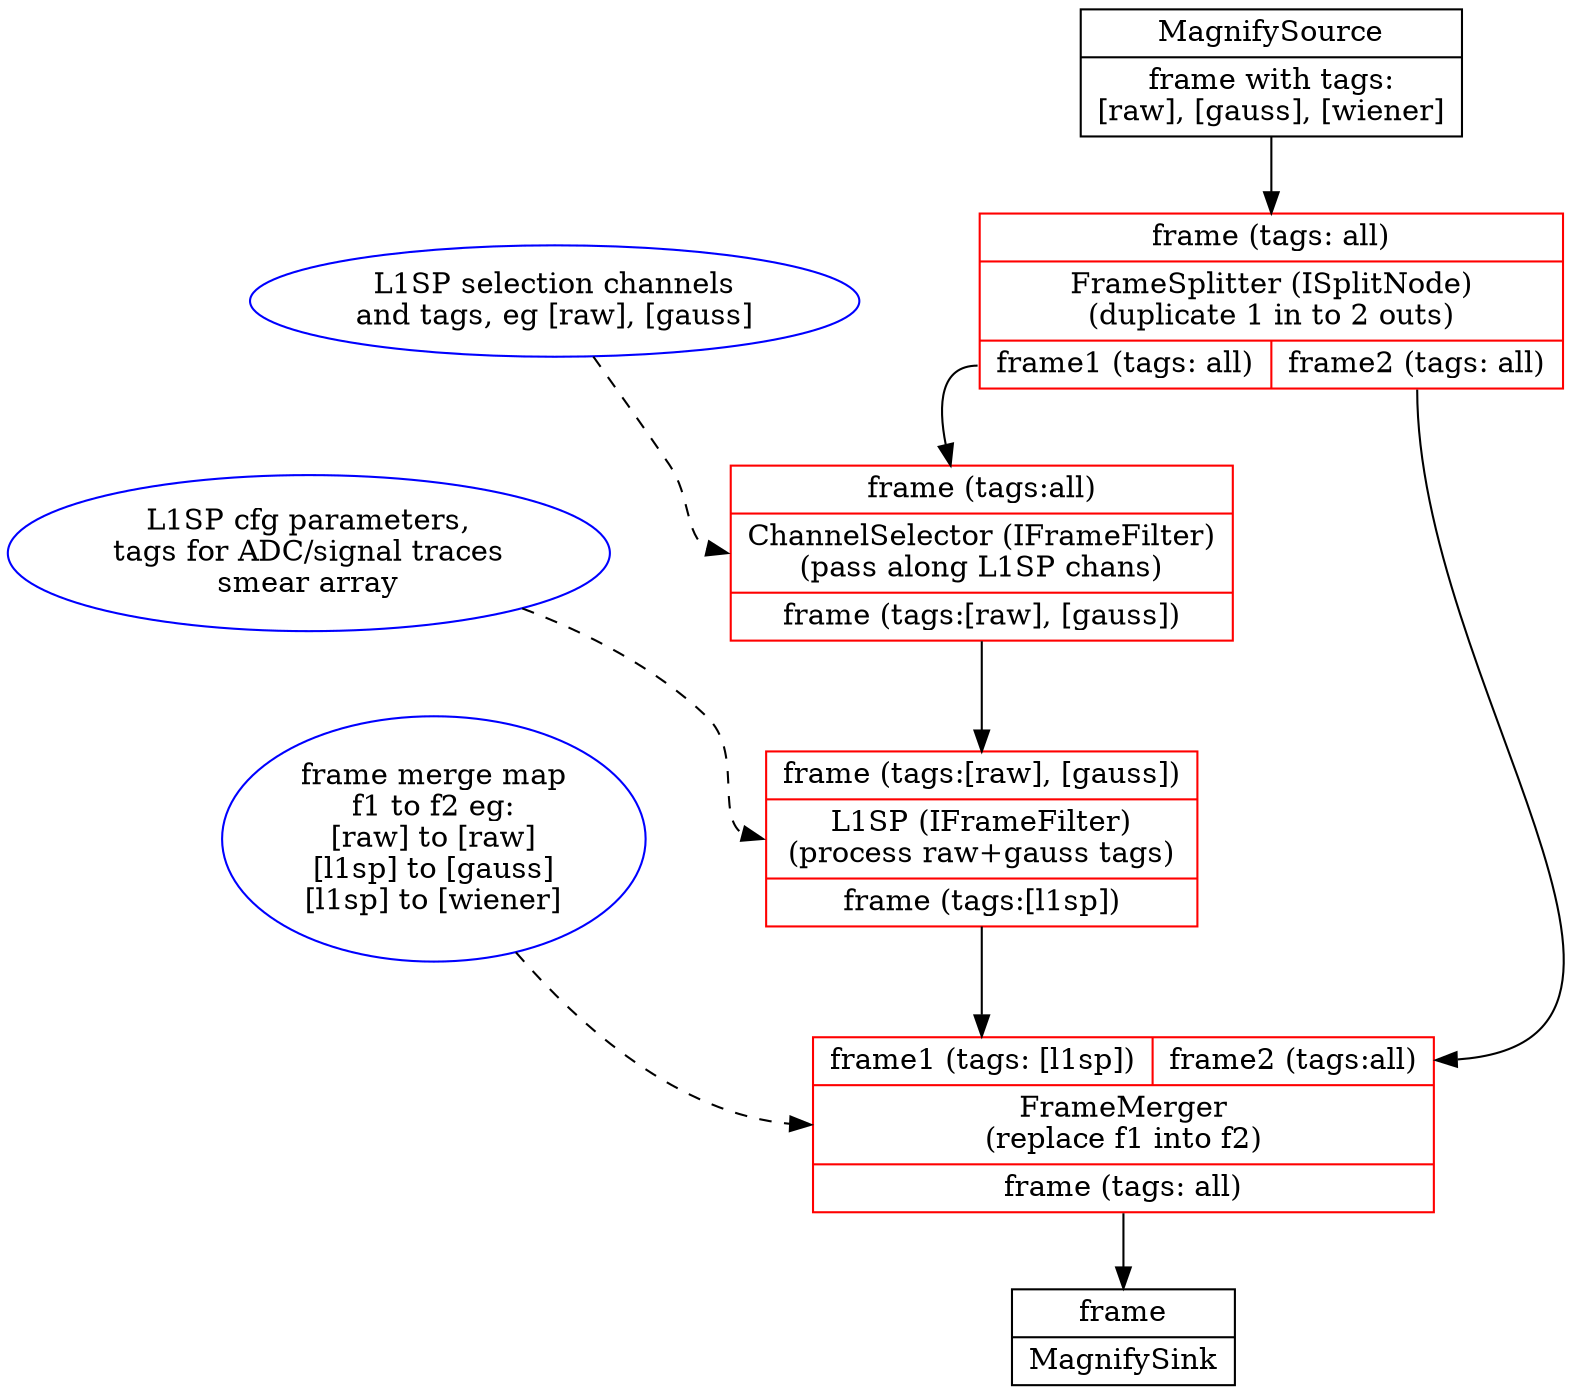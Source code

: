 digraph l1sp {
        graph[nodesep=0.8];
        
        node[color=blue];
        cfgsel[label="L1SP selection channels\nand tags, eg [raw], [gauss]"]
        cfgl1sp[label="L1SP cfg parameters,\ntags for ADC/signal traces\nsmear array"];
        cfgjoin[label="frame merge map\nf1 to f2 eg:\n[raw] to [raw]\n[l1sp] to [gauss]\n[l1sp] to [wiener]"];
        

        node[shape=record,color=black];
        magsrc[label="{{MagnifySource}|{frame with tags:\n[raw], [gauss], [wiener]}}"];

        fsplit[label="{{<in0>frame (tags: all)}|{FrameSplitter (ISplitNode)\n(duplicate 1 in to 2 outs)}|{<out0>frame1 (tags: all)|<out1>frame2 (tags: all)}}",color=red];

        chsel[label="{{<in0>frame (tags:all)}|{ChannelSelector (IFrameFilter)\n(pass along L1SP chans)}|{<out0>frame (tags:[raw], [gauss])}}",color=red];

        l1sp[label="{{<in0>frame (tags:[raw], [gauss])}|{L1SP (IFrameFilter)\n(process raw+gauss tags)}|{<out0>frame (tags:[l1sp])}}",color=red];
        magout[label="{{<in0>frame}|{MagnifySink}}"];
        
        fjoin[label="{{<in0>frame1 (tags: [l1sp])|<in1>frame2 (tags:all)}|{FrameMerger\n(replace f1 into f2)}|{<out0>frame (tags: all)}}",color=red];



        magsrc->fsplit;
        fsplit:out0->chsel;
        
        fsplit:out1-> fjoin:in1;
        chsel -> l1sp;

        l1sp ->  fjoin:in0;
        fjoin:out0 -> magout:in0;


        edge[style=dashed];
        
        cfgsel->chsel:w;
        
        cfgl1sp->l1sp:w;
        
        cfgjoin->fjoin:w;

        
}

